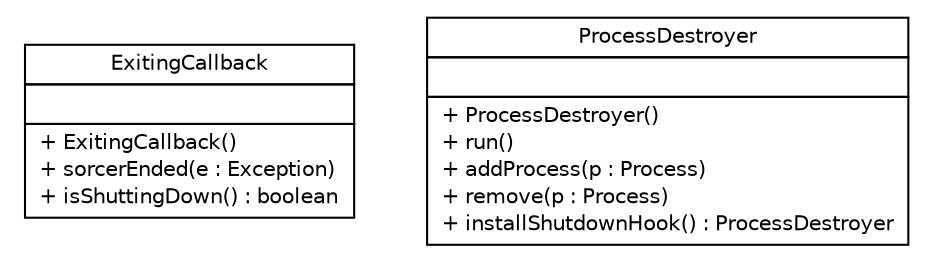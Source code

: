 #!/usr/local/bin/dot
#
# Class diagram 
# Generated by UMLGraph version R5_6 (http://www.umlgraph.org/)
#

digraph G {
	edge [fontname="Helvetica",fontsize=10,labelfontname="Helvetica",labelfontsize=10];
	node [fontname="Helvetica",fontsize=10,shape=plaintext];
	nodesep=0.25;
	ranksep=0.5;
	// sorcer.launcher.process.ExitingCallback
	c4601 [label=<<table title="sorcer.launcher.process.ExitingCallback" border="0" cellborder="1" cellspacing="0" cellpadding="2" port="p" href="./ExitingCallback.html">
		<tr><td><table border="0" cellspacing="0" cellpadding="1">
<tr><td align="center" balign="center"> ExitingCallback </td></tr>
		</table></td></tr>
		<tr><td><table border="0" cellspacing="0" cellpadding="1">
<tr><td align="left" balign="left">  </td></tr>
		</table></td></tr>
		<tr><td><table border="0" cellspacing="0" cellpadding="1">
<tr><td align="left" balign="left"> + ExitingCallback() </td></tr>
<tr><td align="left" balign="left"> + sorcerEnded(e : Exception) </td></tr>
<tr><td align="left" balign="left"> + isShuttingDown() : boolean </td></tr>
		</table></td></tr>
		</table>>, URL="./ExitingCallback.html", fontname="Helvetica", fontcolor="black", fontsize=10.0];
	// sorcer.launcher.process.ProcessDestroyer
	c4602 [label=<<table title="sorcer.launcher.process.ProcessDestroyer" border="0" cellborder="1" cellspacing="0" cellpadding="2" port="p" href="./ProcessDestroyer.html">
		<tr><td><table border="0" cellspacing="0" cellpadding="1">
<tr><td align="center" balign="center"> ProcessDestroyer </td></tr>
		</table></td></tr>
		<tr><td><table border="0" cellspacing="0" cellpadding="1">
<tr><td align="left" balign="left">  </td></tr>
		</table></td></tr>
		<tr><td><table border="0" cellspacing="0" cellpadding="1">
<tr><td align="left" balign="left"> + ProcessDestroyer() </td></tr>
<tr><td align="left" balign="left"> + run() </td></tr>
<tr><td align="left" balign="left"> + addProcess(p : Process) </td></tr>
<tr><td align="left" balign="left"> + remove(p : Process) </td></tr>
<tr><td align="left" balign="left"> + installShutdownHook() : ProcessDestroyer </td></tr>
		</table></td></tr>
		</table>>, URL="./ProcessDestroyer.html", fontname="Helvetica", fontcolor="black", fontsize=10.0];
}


